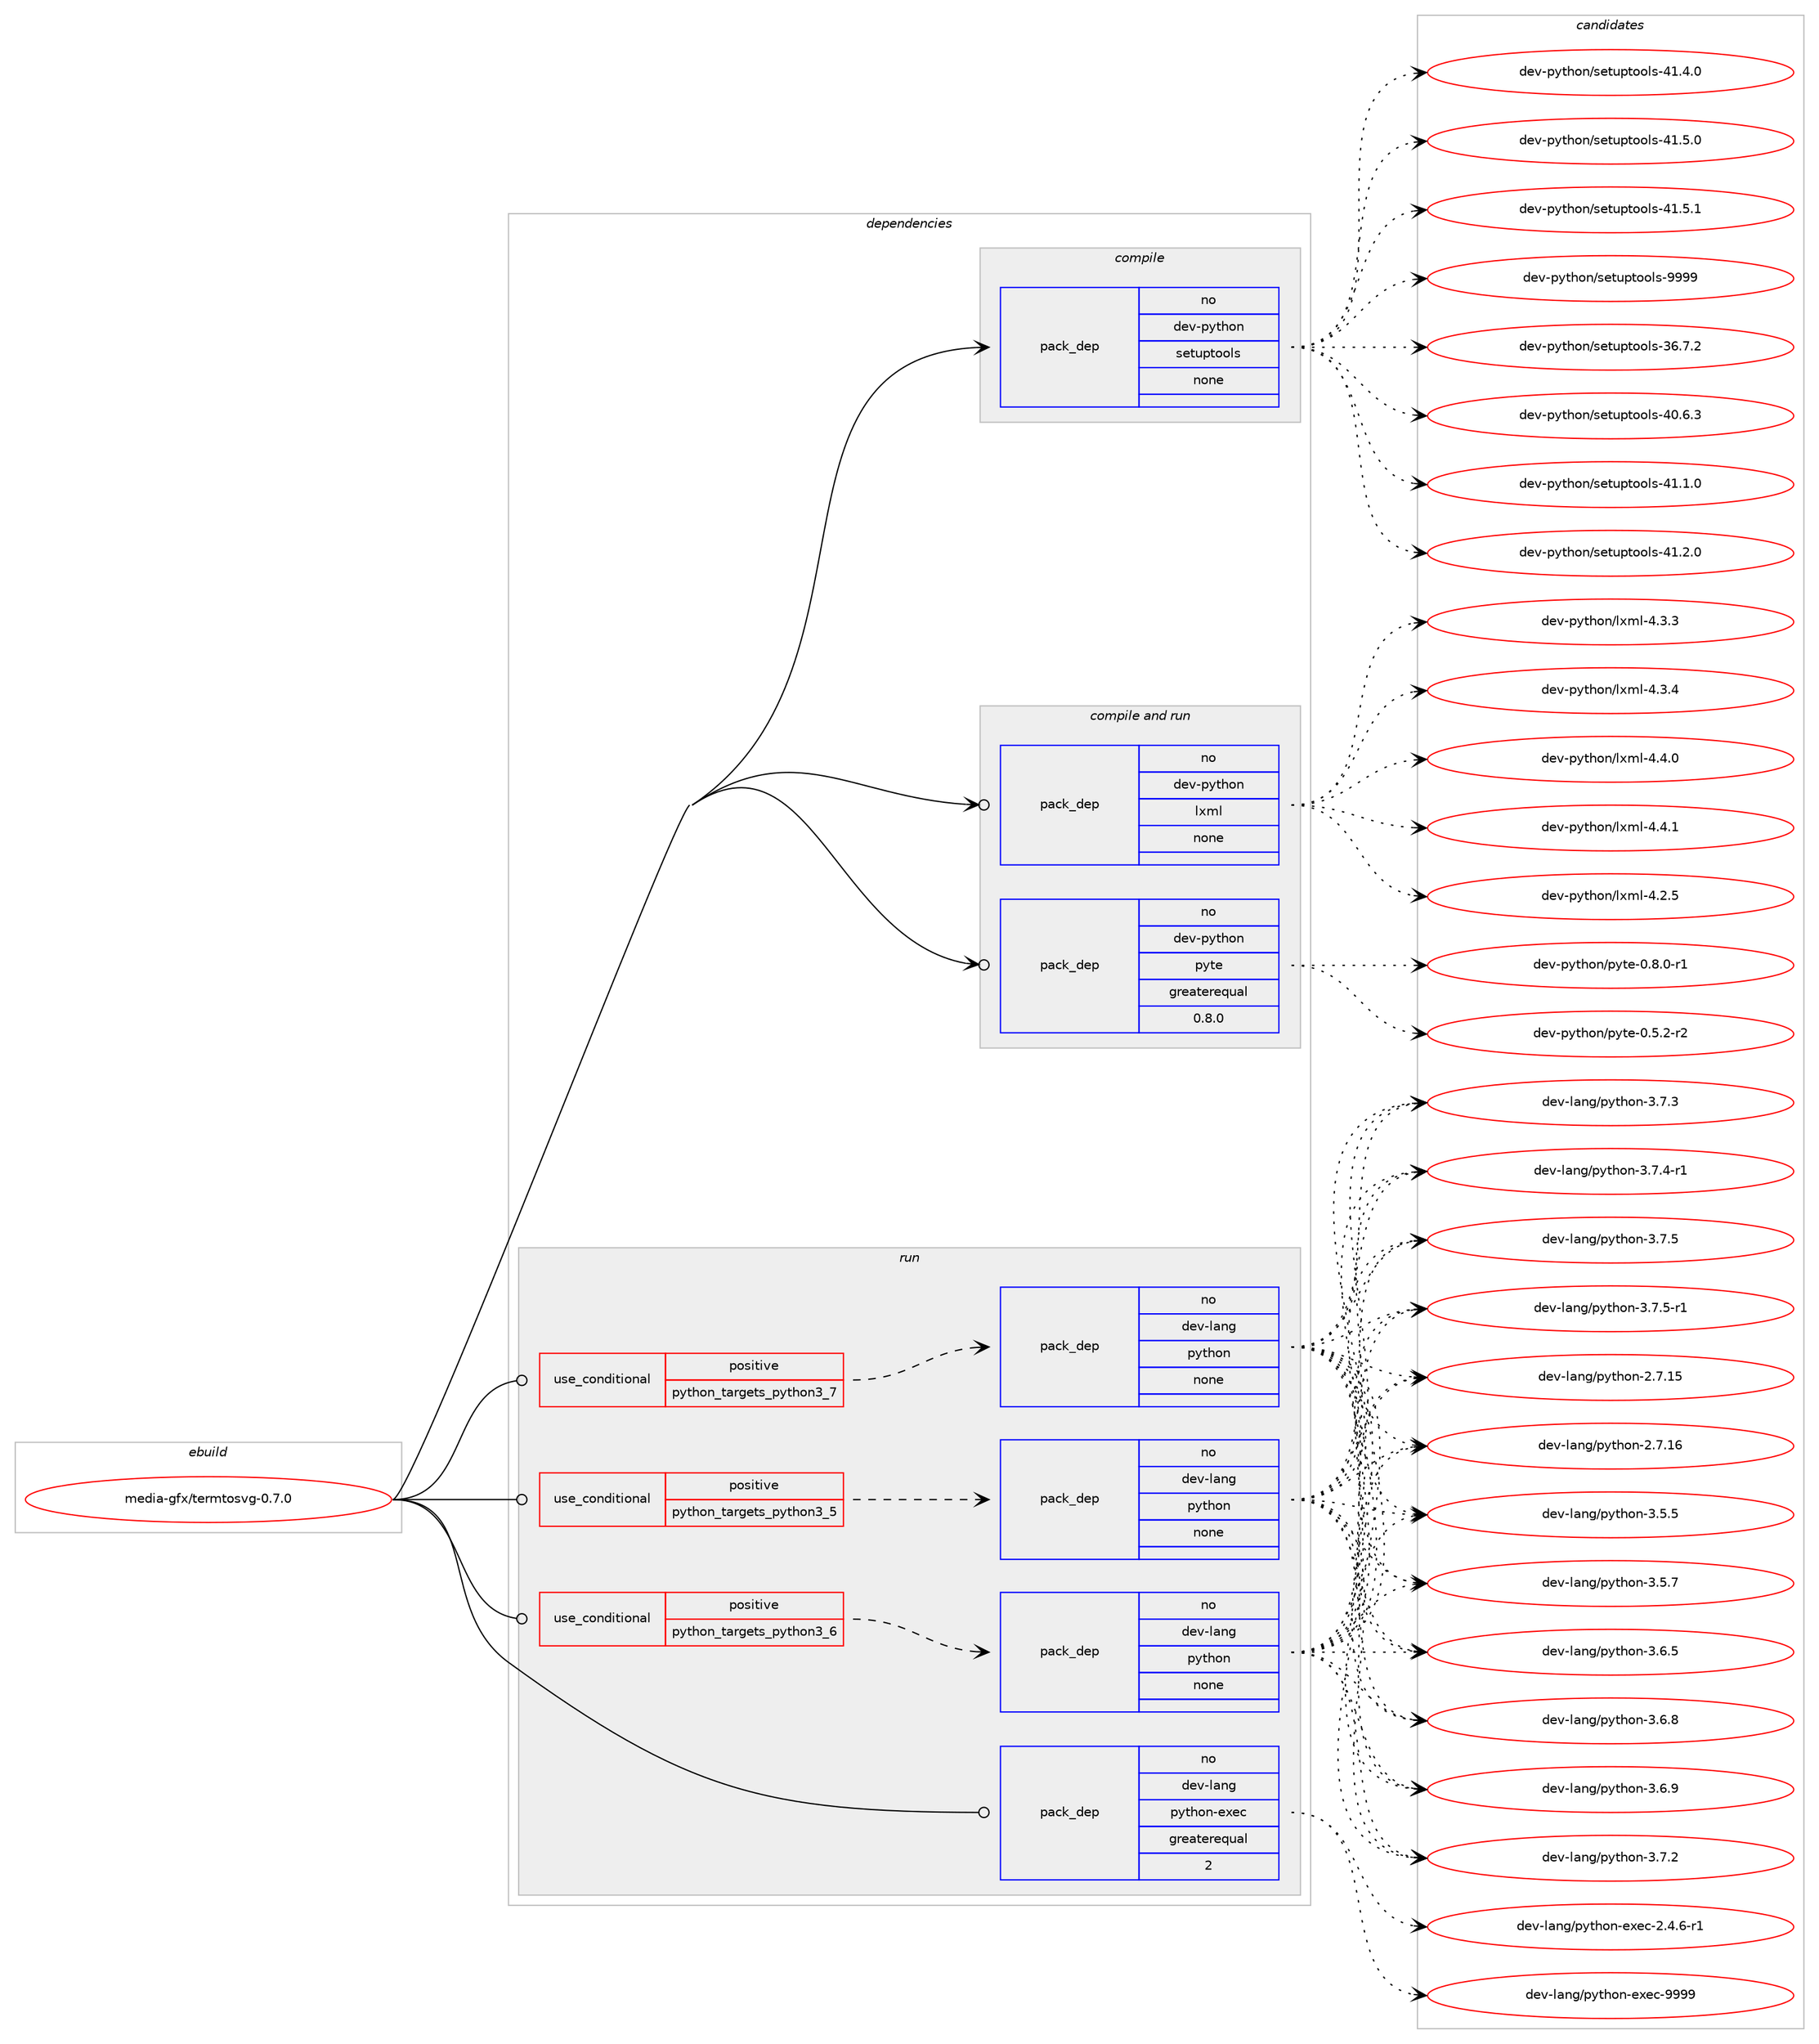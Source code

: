 digraph prolog {

# *************
# Graph options
# *************

newrank=true;
concentrate=true;
compound=true;
graph [rankdir=LR,fontname=Helvetica,fontsize=10,ranksep=1.5];#, ranksep=2.5, nodesep=0.2];
edge  [arrowhead=vee];
node  [fontname=Helvetica,fontsize=10];

# **********
# The ebuild
# **********

subgraph cluster_leftcol {
color=gray;
rank=same;
label=<<i>ebuild</i>>;
id [label="media-gfx/termtosvg-0.7.0", color=red, width=4, href="../media-gfx/termtosvg-0.7.0.svg"];
}

# ****************
# The dependencies
# ****************

subgraph cluster_midcol {
color=gray;
label=<<i>dependencies</i>>;
subgraph cluster_compile {
fillcolor="#eeeeee";
style=filled;
label=<<i>compile</i>>;
subgraph pack579488 {
dependency783580 [label=<<TABLE BORDER="0" CELLBORDER="1" CELLSPACING="0" CELLPADDING="4" WIDTH="220"><TR><TD ROWSPAN="6" CELLPADDING="30">pack_dep</TD></TR><TR><TD WIDTH="110">no</TD></TR><TR><TD>dev-python</TD></TR><TR><TD>setuptools</TD></TR><TR><TD>none</TD></TR><TR><TD></TD></TR></TABLE>>, shape=none, color=blue];
}
id:e -> dependency783580:w [weight=20,style="solid",arrowhead="vee"];
}
subgraph cluster_compileandrun {
fillcolor="#eeeeee";
style=filled;
label=<<i>compile and run</i>>;
subgraph pack579489 {
dependency783581 [label=<<TABLE BORDER="0" CELLBORDER="1" CELLSPACING="0" CELLPADDING="4" WIDTH="220"><TR><TD ROWSPAN="6" CELLPADDING="30">pack_dep</TD></TR><TR><TD WIDTH="110">no</TD></TR><TR><TD>dev-python</TD></TR><TR><TD>lxml</TD></TR><TR><TD>none</TD></TR><TR><TD></TD></TR></TABLE>>, shape=none, color=blue];
}
id:e -> dependency783581:w [weight=20,style="solid",arrowhead="odotvee"];
subgraph pack579490 {
dependency783582 [label=<<TABLE BORDER="0" CELLBORDER="1" CELLSPACING="0" CELLPADDING="4" WIDTH="220"><TR><TD ROWSPAN="6" CELLPADDING="30">pack_dep</TD></TR><TR><TD WIDTH="110">no</TD></TR><TR><TD>dev-python</TD></TR><TR><TD>pyte</TD></TR><TR><TD>greaterequal</TD></TR><TR><TD>0.8.0</TD></TR></TABLE>>, shape=none, color=blue];
}
id:e -> dependency783582:w [weight=20,style="solid",arrowhead="odotvee"];
}
subgraph cluster_run {
fillcolor="#eeeeee";
style=filled;
label=<<i>run</i>>;
subgraph cond190502 {
dependency783583 [label=<<TABLE BORDER="0" CELLBORDER="1" CELLSPACING="0" CELLPADDING="4"><TR><TD ROWSPAN="3" CELLPADDING="10">use_conditional</TD></TR><TR><TD>positive</TD></TR><TR><TD>python_targets_python3_5</TD></TR></TABLE>>, shape=none, color=red];
subgraph pack579491 {
dependency783584 [label=<<TABLE BORDER="0" CELLBORDER="1" CELLSPACING="0" CELLPADDING="4" WIDTH="220"><TR><TD ROWSPAN="6" CELLPADDING="30">pack_dep</TD></TR><TR><TD WIDTH="110">no</TD></TR><TR><TD>dev-lang</TD></TR><TR><TD>python</TD></TR><TR><TD>none</TD></TR><TR><TD></TD></TR></TABLE>>, shape=none, color=blue];
}
dependency783583:e -> dependency783584:w [weight=20,style="dashed",arrowhead="vee"];
}
id:e -> dependency783583:w [weight=20,style="solid",arrowhead="odot"];
subgraph cond190503 {
dependency783585 [label=<<TABLE BORDER="0" CELLBORDER="1" CELLSPACING="0" CELLPADDING="4"><TR><TD ROWSPAN="3" CELLPADDING="10">use_conditional</TD></TR><TR><TD>positive</TD></TR><TR><TD>python_targets_python3_6</TD></TR></TABLE>>, shape=none, color=red];
subgraph pack579492 {
dependency783586 [label=<<TABLE BORDER="0" CELLBORDER="1" CELLSPACING="0" CELLPADDING="4" WIDTH="220"><TR><TD ROWSPAN="6" CELLPADDING="30">pack_dep</TD></TR><TR><TD WIDTH="110">no</TD></TR><TR><TD>dev-lang</TD></TR><TR><TD>python</TD></TR><TR><TD>none</TD></TR><TR><TD></TD></TR></TABLE>>, shape=none, color=blue];
}
dependency783585:e -> dependency783586:w [weight=20,style="dashed",arrowhead="vee"];
}
id:e -> dependency783585:w [weight=20,style="solid",arrowhead="odot"];
subgraph cond190504 {
dependency783587 [label=<<TABLE BORDER="0" CELLBORDER="1" CELLSPACING="0" CELLPADDING="4"><TR><TD ROWSPAN="3" CELLPADDING="10">use_conditional</TD></TR><TR><TD>positive</TD></TR><TR><TD>python_targets_python3_7</TD></TR></TABLE>>, shape=none, color=red];
subgraph pack579493 {
dependency783588 [label=<<TABLE BORDER="0" CELLBORDER="1" CELLSPACING="0" CELLPADDING="4" WIDTH="220"><TR><TD ROWSPAN="6" CELLPADDING="30">pack_dep</TD></TR><TR><TD WIDTH="110">no</TD></TR><TR><TD>dev-lang</TD></TR><TR><TD>python</TD></TR><TR><TD>none</TD></TR><TR><TD></TD></TR></TABLE>>, shape=none, color=blue];
}
dependency783587:e -> dependency783588:w [weight=20,style="dashed",arrowhead="vee"];
}
id:e -> dependency783587:w [weight=20,style="solid",arrowhead="odot"];
subgraph pack579494 {
dependency783589 [label=<<TABLE BORDER="0" CELLBORDER="1" CELLSPACING="0" CELLPADDING="4" WIDTH="220"><TR><TD ROWSPAN="6" CELLPADDING="30">pack_dep</TD></TR><TR><TD WIDTH="110">no</TD></TR><TR><TD>dev-lang</TD></TR><TR><TD>python-exec</TD></TR><TR><TD>greaterequal</TD></TR><TR><TD>2</TD></TR></TABLE>>, shape=none, color=blue];
}
id:e -> dependency783589:w [weight=20,style="solid",arrowhead="odot"];
}
}

# **************
# The candidates
# **************

subgraph cluster_choices {
rank=same;
color=gray;
label=<<i>candidates</i>>;

subgraph choice579488 {
color=black;
nodesep=1;
choice100101118451121211161041111104711510111611711211611111110811545515446554650 [label="dev-python/setuptools-36.7.2", color=red, width=4,href="../dev-python/setuptools-36.7.2.svg"];
choice100101118451121211161041111104711510111611711211611111110811545524846544651 [label="dev-python/setuptools-40.6.3", color=red, width=4,href="../dev-python/setuptools-40.6.3.svg"];
choice100101118451121211161041111104711510111611711211611111110811545524946494648 [label="dev-python/setuptools-41.1.0", color=red, width=4,href="../dev-python/setuptools-41.1.0.svg"];
choice100101118451121211161041111104711510111611711211611111110811545524946504648 [label="dev-python/setuptools-41.2.0", color=red, width=4,href="../dev-python/setuptools-41.2.0.svg"];
choice100101118451121211161041111104711510111611711211611111110811545524946524648 [label="dev-python/setuptools-41.4.0", color=red, width=4,href="../dev-python/setuptools-41.4.0.svg"];
choice100101118451121211161041111104711510111611711211611111110811545524946534648 [label="dev-python/setuptools-41.5.0", color=red, width=4,href="../dev-python/setuptools-41.5.0.svg"];
choice100101118451121211161041111104711510111611711211611111110811545524946534649 [label="dev-python/setuptools-41.5.1", color=red, width=4,href="../dev-python/setuptools-41.5.1.svg"];
choice10010111845112121116104111110471151011161171121161111111081154557575757 [label="dev-python/setuptools-9999", color=red, width=4,href="../dev-python/setuptools-9999.svg"];
dependency783580:e -> choice100101118451121211161041111104711510111611711211611111110811545515446554650:w [style=dotted,weight="100"];
dependency783580:e -> choice100101118451121211161041111104711510111611711211611111110811545524846544651:w [style=dotted,weight="100"];
dependency783580:e -> choice100101118451121211161041111104711510111611711211611111110811545524946494648:w [style=dotted,weight="100"];
dependency783580:e -> choice100101118451121211161041111104711510111611711211611111110811545524946504648:w [style=dotted,weight="100"];
dependency783580:e -> choice100101118451121211161041111104711510111611711211611111110811545524946524648:w [style=dotted,weight="100"];
dependency783580:e -> choice100101118451121211161041111104711510111611711211611111110811545524946534648:w [style=dotted,weight="100"];
dependency783580:e -> choice100101118451121211161041111104711510111611711211611111110811545524946534649:w [style=dotted,weight="100"];
dependency783580:e -> choice10010111845112121116104111110471151011161171121161111111081154557575757:w [style=dotted,weight="100"];
}
subgraph choice579489 {
color=black;
nodesep=1;
choice1001011184511212111610411111047108120109108455246504653 [label="dev-python/lxml-4.2.5", color=red, width=4,href="../dev-python/lxml-4.2.5.svg"];
choice1001011184511212111610411111047108120109108455246514651 [label="dev-python/lxml-4.3.3", color=red, width=4,href="../dev-python/lxml-4.3.3.svg"];
choice1001011184511212111610411111047108120109108455246514652 [label="dev-python/lxml-4.3.4", color=red, width=4,href="../dev-python/lxml-4.3.4.svg"];
choice1001011184511212111610411111047108120109108455246524648 [label="dev-python/lxml-4.4.0", color=red, width=4,href="../dev-python/lxml-4.4.0.svg"];
choice1001011184511212111610411111047108120109108455246524649 [label="dev-python/lxml-4.4.1", color=red, width=4,href="../dev-python/lxml-4.4.1.svg"];
dependency783581:e -> choice1001011184511212111610411111047108120109108455246504653:w [style=dotted,weight="100"];
dependency783581:e -> choice1001011184511212111610411111047108120109108455246514651:w [style=dotted,weight="100"];
dependency783581:e -> choice1001011184511212111610411111047108120109108455246514652:w [style=dotted,weight="100"];
dependency783581:e -> choice1001011184511212111610411111047108120109108455246524648:w [style=dotted,weight="100"];
dependency783581:e -> choice1001011184511212111610411111047108120109108455246524649:w [style=dotted,weight="100"];
}
subgraph choice579490 {
color=black;
nodesep=1;
choice10010111845112121116104111110471121211161014548465346504511450 [label="dev-python/pyte-0.5.2-r2", color=red, width=4,href="../dev-python/pyte-0.5.2-r2.svg"];
choice10010111845112121116104111110471121211161014548465646484511449 [label="dev-python/pyte-0.8.0-r1", color=red, width=4,href="../dev-python/pyte-0.8.0-r1.svg"];
dependency783582:e -> choice10010111845112121116104111110471121211161014548465346504511450:w [style=dotted,weight="100"];
dependency783582:e -> choice10010111845112121116104111110471121211161014548465646484511449:w [style=dotted,weight="100"];
}
subgraph choice579491 {
color=black;
nodesep=1;
choice10010111845108971101034711212111610411111045504655464953 [label="dev-lang/python-2.7.15", color=red, width=4,href="../dev-lang/python-2.7.15.svg"];
choice10010111845108971101034711212111610411111045504655464954 [label="dev-lang/python-2.7.16", color=red, width=4,href="../dev-lang/python-2.7.16.svg"];
choice100101118451089711010347112121116104111110455146534653 [label="dev-lang/python-3.5.5", color=red, width=4,href="../dev-lang/python-3.5.5.svg"];
choice100101118451089711010347112121116104111110455146534655 [label="dev-lang/python-3.5.7", color=red, width=4,href="../dev-lang/python-3.5.7.svg"];
choice100101118451089711010347112121116104111110455146544653 [label="dev-lang/python-3.6.5", color=red, width=4,href="../dev-lang/python-3.6.5.svg"];
choice100101118451089711010347112121116104111110455146544656 [label="dev-lang/python-3.6.8", color=red, width=4,href="../dev-lang/python-3.6.8.svg"];
choice100101118451089711010347112121116104111110455146544657 [label="dev-lang/python-3.6.9", color=red, width=4,href="../dev-lang/python-3.6.9.svg"];
choice100101118451089711010347112121116104111110455146554650 [label="dev-lang/python-3.7.2", color=red, width=4,href="../dev-lang/python-3.7.2.svg"];
choice100101118451089711010347112121116104111110455146554651 [label="dev-lang/python-3.7.3", color=red, width=4,href="../dev-lang/python-3.7.3.svg"];
choice1001011184510897110103471121211161041111104551465546524511449 [label="dev-lang/python-3.7.4-r1", color=red, width=4,href="../dev-lang/python-3.7.4-r1.svg"];
choice100101118451089711010347112121116104111110455146554653 [label="dev-lang/python-3.7.5", color=red, width=4,href="../dev-lang/python-3.7.5.svg"];
choice1001011184510897110103471121211161041111104551465546534511449 [label="dev-lang/python-3.7.5-r1", color=red, width=4,href="../dev-lang/python-3.7.5-r1.svg"];
dependency783584:e -> choice10010111845108971101034711212111610411111045504655464953:w [style=dotted,weight="100"];
dependency783584:e -> choice10010111845108971101034711212111610411111045504655464954:w [style=dotted,weight="100"];
dependency783584:e -> choice100101118451089711010347112121116104111110455146534653:w [style=dotted,weight="100"];
dependency783584:e -> choice100101118451089711010347112121116104111110455146534655:w [style=dotted,weight="100"];
dependency783584:e -> choice100101118451089711010347112121116104111110455146544653:w [style=dotted,weight="100"];
dependency783584:e -> choice100101118451089711010347112121116104111110455146544656:w [style=dotted,weight="100"];
dependency783584:e -> choice100101118451089711010347112121116104111110455146544657:w [style=dotted,weight="100"];
dependency783584:e -> choice100101118451089711010347112121116104111110455146554650:w [style=dotted,weight="100"];
dependency783584:e -> choice100101118451089711010347112121116104111110455146554651:w [style=dotted,weight="100"];
dependency783584:e -> choice1001011184510897110103471121211161041111104551465546524511449:w [style=dotted,weight="100"];
dependency783584:e -> choice100101118451089711010347112121116104111110455146554653:w [style=dotted,weight="100"];
dependency783584:e -> choice1001011184510897110103471121211161041111104551465546534511449:w [style=dotted,weight="100"];
}
subgraph choice579492 {
color=black;
nodesep=1;
choice10010111845108971101034711212111610411111045504655464953 [label="dev-lang/python-2.7.15", color=red, width=4,href="../dev-lang/python-2.7.15.svg"];
choice10010111845108971101034711212111610411111045504655464954 [label="dev-lang/python-2.7.16", color=red, width=4,href="../dev-lang/python-2.7.16.svg"];
choice100101118451089711010347112121116104111110455146534653 [label="dev-lang/python-3.5.5", color=red, width=4,href="../dev-lang/python-3.5.5.svg"];
choice100101118451089711010347112121116104111110455146534655 [label="dev-lang/python-3.5.7", color=red, width=4,href="../dev-lang/python-3.5.7.svg"];
choice100101118451089711010347112121116104111110455146544653 [label="dev-lang/python-3.6.5", color=red, width=4,href="../dev-lang/python-3.6.5.svg"];
choice100101118451089711010347112121116104111110455146544656 [label="dev-lang/python-3.6.8", color=red, width=4,href="../dev-lang/python-3.6.8.svg"];
choice100101118451089711010347112121116104111110455146544657 [label="dev-lang/python-3.6.9", color=red, width=4,href="../dev-lang/python-3.6.9.svg"];
choice100101118451089711010347112121116104111110455146554650 [label="dev-lang/python-3.7.2", color=red, width=4,href="../dev-lang/python-3.7.2.svg"];
choice100101118451089711010347112121116104111110455146554651 [label="dev-lang/python-3.7.3", color=red, width=4,href="../dev-lang/python-3.7.3.svg"];
choice1001011184510897110103471121211161041111104551465546524511449 [label="dev-lang/python-3.7.4-r1", color=red, width=4,href="../dev-lang/python-3.7.4-r1.svg"];
choice100101118451089711010347112121116104111110455146554653 [label="dev-lang/python-3.7.5", color=red, width=4,href="../dev-lang/python-3.7.5.svg"];
choice1001011184510897110103471121211161041111104551465546534511449 [label="dev-lang/python-3.7.5-r1", color=red, width=4,href="../dev-lang/python-3.7.5-r1.svg"];
dependency783586:e -> choice10010111845108971101034711212111610411111045504655464953:w [style=dotted,weight="100"];
dependency783586:e -> choice10010111845108971101034711212111610411111045504655464954:w [style=dotted,weight="100"];
dependency783586:e -> choice100101118451089711010347112121116104111110455146534653:w [style=dotted,weight="100"];
dependency783586:e -> choice100101118451089711010347112121116104111110455146534655:w [style=dotted,weight="100"];
dependency783586:e -> choice100101118451089711010347112121116104111110455146544653:w [style=dotted,weight="100"];
dependency783586:e -> choice100101118451089711010347112121116104111110455146544656:w [style=dotted,weight="100"];
dependency783586:e -> choice100101118451089711010347112121116104111110455146544657:w [style=dotted,weight="100"];
dependency783586:e -> choice100101118451089711010347112121116104111110455146554650:w [style=dotted,weight="100"];
dependency783586:e -> choice100101118451089711010347112121116104111110455146554651:w [style=dotted,weight="100"];
dependency783586:e -> choice1001011184510897110103471121211161041111104551465546524511449:w [style=dotted,weight="100"];
dependency783586:e -> choice100101118451089711010347112121116104111110455146554653:w [style=dotted,weight="100"];
dependency783586:e -> choice1001011184510897110103471121211161041111104551465546534511449:w [style=dotted,weight="100"];
}
subgraph choice579493 {
color=black;
nodesep=1;
choice10010111845108971101034711212111610411111045504655464953 [label="dev-lang/python-2.7.15", color=red, width=4,href="../dev-lang/python-2.7.15.svg"];
choice10010111845108971101034711212111610411111045504655464954 [label="dev-lang/python-2.7.16", color=red, width=4,href="../dev-lang/python-2.7.16.svg"];
choice100101118451089711010347112121116104111110455146534653 [label="dev-lang/python-3.5.5", color=red, width=4,href="../dev-lang/python-3.5.5.svg"];
choice100101118451089711010347112121116104111110455146534655 [label="dev-lang/python-3.5.7", color=red, width=4,href="../dev-lang/python-3.5.7.svg"];
choice100101118451089711010347112121116104111110455146544653 [label="dev-lang/python-3.6.5", color=red, width=4,href="../dev-lang/python-3.6.5.svg"];
choice100101118451089711010347112121116104111110455146544656 [label="dev-lang/python-3.6.8", color=red, width=4,href="../dev-lang/python-3.6.8.svg"];
choice100101118451089711010347112121116104111110455146544657 [label="dev-lang/python-3.6.9", color=red, width=4,href="../dev-lang/python-3.6.9.svg"];
choice100101118451089711010347112121116104111110455146554650 [label="dev-lang/python-3.7.2", color=red, width=4,href="../dev-lang/python-3.7.2.svg"];
choice100101118451089711010347112121116104111110455146554651 [label="dev-lang/python-3.7.3", color=red, width=4,href="../dev-lang/python-3.7.3.svg"];
choice1001011184510897110103471121211161041111104551465546524511449 [label="dev-lang/python-3.7.4-r1", color=red, width=4,href="../dev-lang/python-3.7.4-r1.svg"];
choice100101118451089711010347112121116104111110455146554653 [label="dev-lang/python-3.7.5", color=red, width=4,href="../dev-lang/python-3.7.5.svg"];
choice1001011184510897110103471121211161041111104551465546534511449 [label="dev-lang/python-3.7.5-r1", color=red, width=4,href="../dev-lang/python-3.7.5-r1.svg"];
dependency783588:e -> choice10010111845108971101034711212111610411111045504655464953:w [style=dotted,weight="100"];
dependency783588:e -> choice10010111845108971101034711212111610411111045504655464954:w [style=dotted,weight="100"];
dependency783588:e -> choice100101118451089711010347112121116104111110455146534653:w [style=dotted,weight="100"];
dependency783588:e -> choice100101118451089711010347112121116104111110455146534655:w [style=dotted,weight="100"];
dependency783588:e -> choice100101118451089711010347112121116104111110455146544653:w [style=dotted,weight="100"];
dependency783588:e -> choice100101118451089711010347112121116104111110455146544656:w [style=dotted,weight="100"];
dependency783588:e -> choice100101118451089711010347112121116104111110455146544657:w [style=dotted,weight="100"];
dependency783588:e -> choice100101118451089711010347112121116104111110455146554650:w [style=dotted,weight="100"];
dependency783588:e -> choice100101118451089711010347112121116104111110455146554651:w [style=dotted,weight="100"];
dependency783588:e -> choice1001011184510897110103471121211161041111104551465546524511449:w [style=dotted,weight="100"];
dependency783588:e -> choice100101118451089711010347112121116104111110455146554653:w [style=dotted,weight="100"];
dependency783588:e -> choice1001011184510897110103471121211161041111104551465546534511449:w [style=dotted,weight="100"];
}
subgraph choice579494 {
color=black;
nodesep=1;
choice10010111845108971101034711212111610411111045101120101994550465246544511449 [label="dev-lang/python-exec-2.4.6-r1", color=red, width=4,href="../dev-lang/python-exec-2.4.6-r1.svg"];
choice10010111845108971101034711212111610411111045101120101994557575757 [label="dev-lang/python-exec-9999", color=red, width=4,href="../dev-lang/python-exec-9999.svg"];
dependency783589:e -> choice10010111845108971101034711212111610411111045101120101994550465246544511449:w [style=dotted,weight="100"];
dependency783589:e -> choice10010111845108971101034711212111610411111045101120101994557575757:w [style=dotted,weight="100"];
}
}

}
